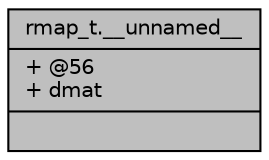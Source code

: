 digraph "rmap_t.__unnamed__"
{
 // INTERACTIVE_SVG=YES
  bgcolor="transparent";
  edge [fontname="Helvetica",fontsize="10",labelfontname="Helvetica",labelfontsize="10"];
  node [fontname="Helvetica",fontsize="10",shape=record];
  Node186 [label="{rmap_t.__unnamed__\n|+ @56\l+ dmat\l|}",height=0.2,width=0.4,color="black", fillcolor="grey75", style="filled", fontcolor="black"];
}
